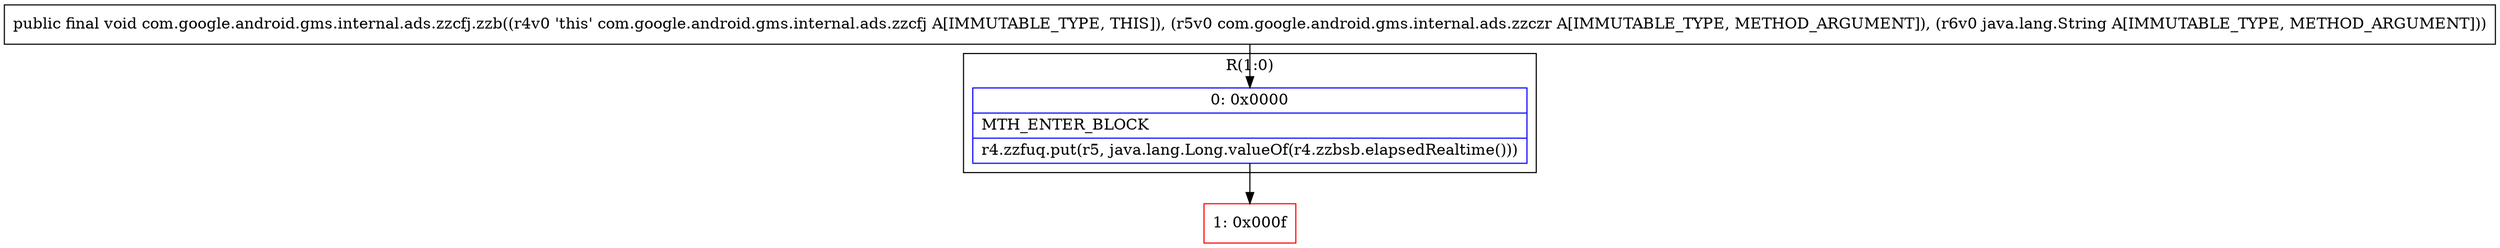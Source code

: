 digraph "CFG forcom.google.android.gms.internal.ads.zzcfj.zzb(Lcom\/google\/android\/gms\/internal\/ads\/zzczr;Ljava\/lang\/String;)V" {
subgraph cluster_Region_2118598123 {
label = "R(1:0)";
node [shape=record,color=blue];
Node_0 [shape=record,label="{0\:\ 0x0000|MTH_ENTER_BLOCK\l|r4.zzfuq.put(r5, java.lang.Long.valueOf(r4.zzbsb.elapsedRealtime()))\l}"];
}
Node_1 [shape=record,color=red,label="{1\:\ 0x000f}"];
MethodNode[shape=record,label="{public final void com.google.android.gms.internal.ads.zzcfj.zzb((r4v0 'this' com.google.android.gms.internal.ads.zzcfj A[IMMUTABLE_TYPE, THIS]), (r5v0 com.google.android.gms.internal.ads.zzczr A[IMMUTABLE_TYPE, METHOD_ARGUMENT]), (r6v0 java.lang.String A[IMMUTABLE_TYPE, METHOD_ARGUMENT])) }"];
MethodNode -> Node_0;
Node_0 -> Node_1;
}

